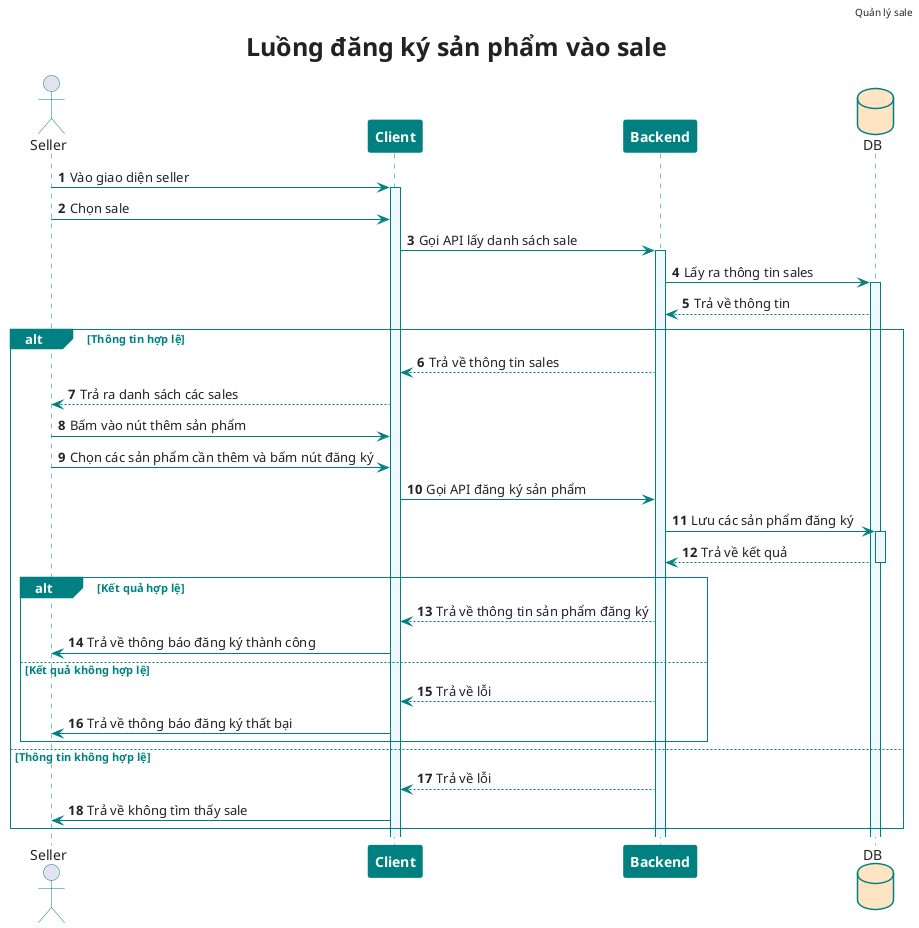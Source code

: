 @startuml
skinparam shadowing false
skinparam responseMessageBelowArrow false
skinparam DefaultFontColor #222
skinparam TitleFontSize 25
skinparam NoteBorderColor #teal
skinparam NoteBackgroundColor #powderblue
skinparam NoteFontColor #444
skinparam DatabaseBorderColor #teal
skinparam DatabaseBackgroundColor #bisque

skinparam sequence {
  ParticipantBorderThickness 1
  ParticipantBorderColor #teal
  ParticipantBackgroundColor #teal
  ParticipantFontColor #white
  ParticipantFontSize 14
  ParticipantFontStyle bold
  LifeLineBorderColor #teal
  LifeLineBackgroundColor #aliceblue
  ArrowColor #teal
  ActorBorderColor #teal
  GroupBorderThickness 1
  GroupBorderColor #teal
  GroupHeaderFontColor #white
  GroupBackgroundColor #teal
  GroupFontColor #teal
}
header Quản lý sale
title Luồng đăng ký sản phẩm vào sale
autonumber
actor "Seller" as seller
participant "Client" as client
participant "Backend" as be
database DB
seller -> client++: Vào giao diện seller
seller -> client: Chọn sale
client -> be++: Gọi API lấy danh sách sale
be -> DB++: Lấy ra thông tin sales
DB --> be: Trả về thông tin
alt Thông tin hợp lệ
be --> client: Trả về thông tin sales
client --> seller: Trả ra danh sách các sales
seller -> client: Bấm vào nút thêm sản phẩm
seller -> client: Chọn các sản phẩm cần thêm và bấm nút đăng ký
client -> be: Gọi API đăng ký sản phẩm
be -> DB++: Lưu các sản phẩm đăng ký
DB --> be: Trả về kết quả
DB--
alt Kết quả hợp lệ
be-->client: Trả về thông tin sản phẩm đăng ký
client-> seller: Trả về thông báo đăng ký thành công
else Kết quả không hợp lệ
be-->client: Trả về lỗi
client-> seller: Trả về thông báo đăng ký thất bại
end
else Thông tin không hợp lệ
be-->client: Trả về lỗi
client-> seller: Trả về không tìm thấy sale
end
@enduml
